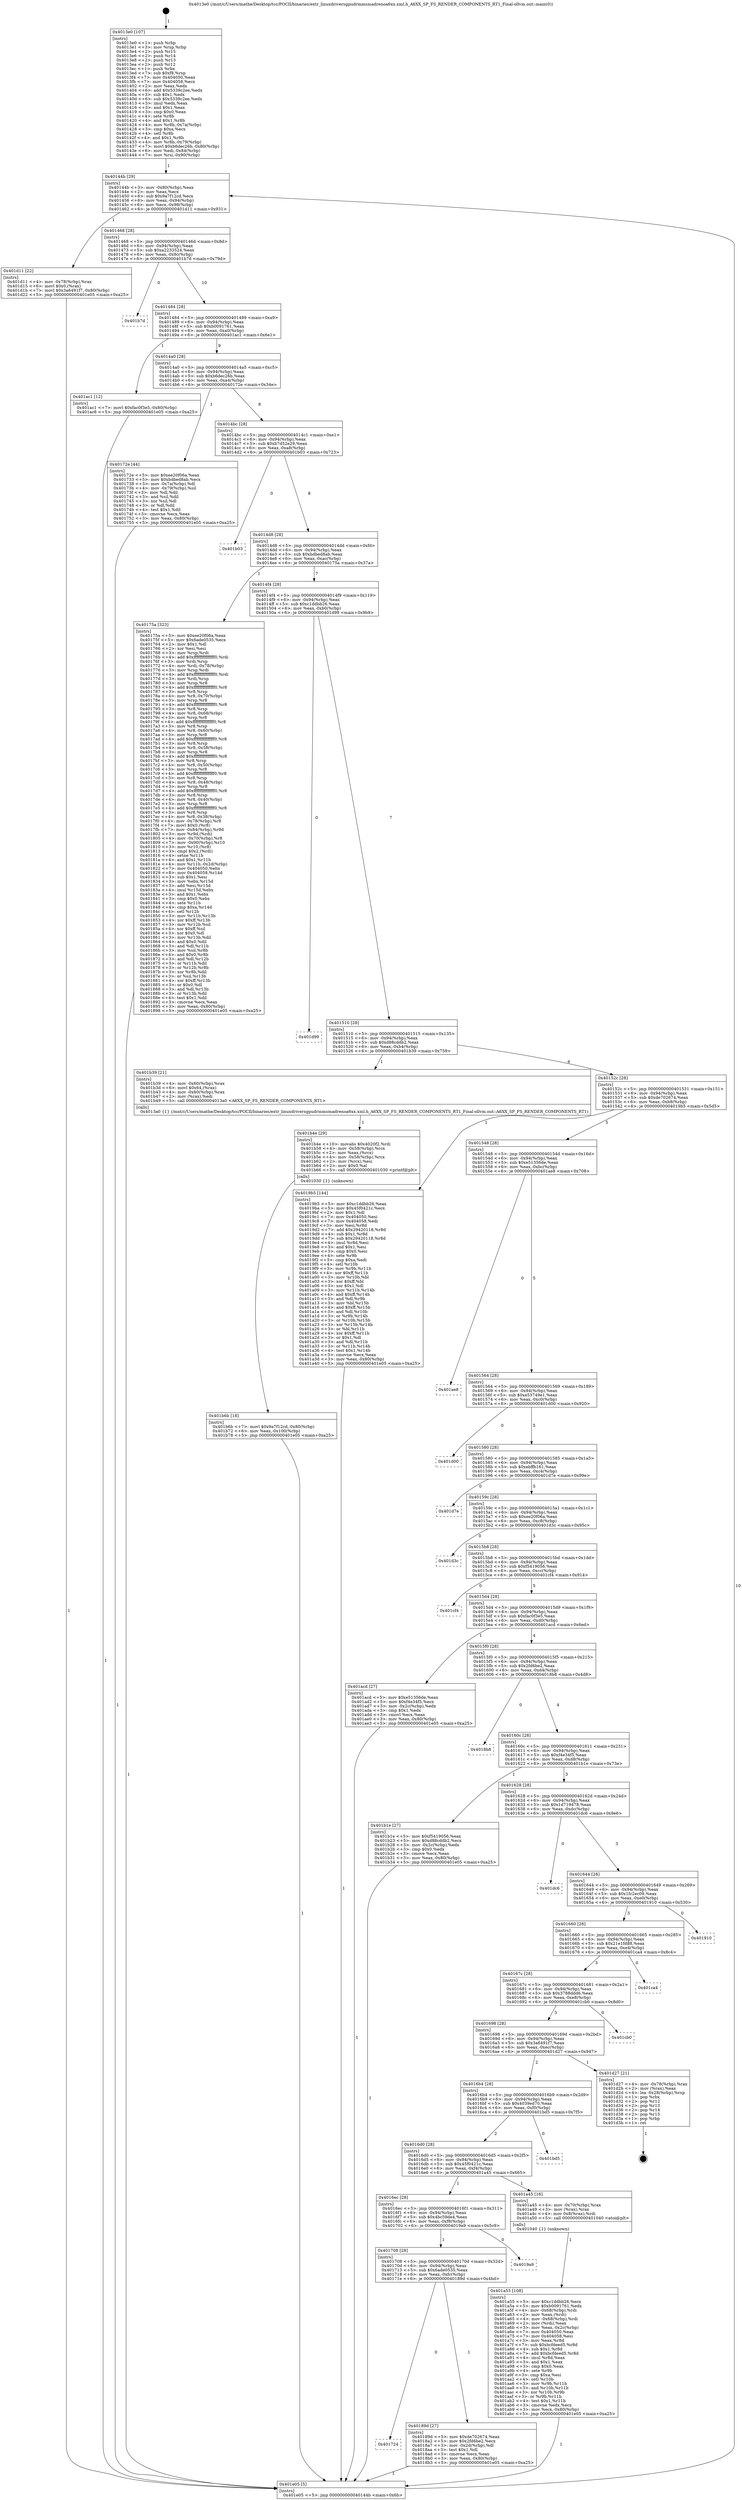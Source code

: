 digraph "0x4013e0" {
  label = "0x4013e0 (/mnt/c/Users/mathe/Desktop/tcc/POCII/binaries/extr_linuxdriversgpudrmmsmadrenoa6xx.xml.h_A6XX_SP_FS_RENDER_COMPONENTS_RT1_Final-ollvm.out::main(0))"
  labelloc = "t"
  node[shape=record]

  Entry [label="",width=0.3,height=0.3,shape=circle,fillcolor=black,style=filled]
  "0x40144b" [label="{
     0x40144b [29]\l
     | [instrs]\l
     &nbsp;&nbsp;0x40144b \<+3\>: mov -0x80(%rbp),%eax\l
     &nbsp;&nbsp;0x40144e \<+2\>: mov %eax,%ecx\l
     &nbsp;&nbsp;0x401450 \<+6\>: sub $0x9a7f12cd,%ecx\l
     &nbsp;&nbsp;0x401456 \<+6\>: mov %eax,-0x94(%rbp)\l
     &nbsp;&nbsp;0x40145c \<+6\>: mov %ecx,-0x98(%rbp)\l
     &nbsp;&nbsp;0x401462 \<+6\>: je 0000000000401d11 \<main+0x931\>\l
  }"]
  "0x401d11" [label="{
     0x401d11 [22]\l
     | [instrs]\l
     &nbsp;&nbsp;0x401d11 \<+4\>: mov -0x78(%rbp),%rax\l
     &nbsp;&nbsp;0x401d15 \<+6\>: movl $0x0,(%rax)\l
     &nbsp;&nbsp;0x401d1b \<+7\>: movl $0x3a6491f7,-0x80(%rbp)\l
     &nbsp;&nbsp;0x401d22 \<+5\>: jmp 0000000000401e05 \<main+0xa25\>\l
  }"]
  "0x401468" [label="{
     0x401468 [28]\l
     | [instrs]\l
     &nbsp;&nbsp;0x401468 \<+5\>: jmp 000000000040146d \<main+0x8d\>\l
     &nbsp;&nbsp;0x40146d \<+6\>: mov -0x94(%rbp),%eax\l
     &nbsp;&nbsp;0x401473 \<+5\>: sub $0xa2233524,%eax\l
     &nbsp;&nbsp;0x401478 \<+6\>: mov %eax,-0x9c(%rbp)\l
     &nbsp;&nbsp;0x40147e \<+6\>: je 0000000000401b7d \<main+0x79d\>\l
  }"]
  Exit [label="",width=0.3,height=0.3,shape=circle,fillcolor=black,style=filled,peripheries=2]
  "0x401b7d" [label="{
     0x401b7d\l
  }", style=dashed]
  "0x401484" [label="{
     0x401484 [28]\l
     | [instrs]\l
     &nbsp;&nbsp;0x401484 \<+5\>: jmp 0000000000401489 \<main+0xa9\>\l
     &nbsp;&nbsp;0x401489 \<+6\>: mov -0x94(%rbp),%eax\l
     &nbsp;&nbsp;0x40148f \<+5\>: sub $0xb0091761,%eax\l
     &nbsp;&nbsp;0x401494 \<+6\>: mov %eax,-0xa0(%rbp)\l
     &nbsp;&nbsp;0x40149a \<+6\>: je 0000000000401ac1 \<main+0x6e1\>\l
  }"]
  "0x401b6b" [label="{
     0x401b6b [18]\l
     | [instrs]\l
     &nbsp;&nbsp;0x401b6b \<+7\>: movl $0x9a7f12cd,-0x80(%rbp)\l
     &nbsp;&nbsp;0x401b72 \<+6\>: mov %eax,-0x100(%rbp)\l
     &nbsp;&nbsp;0x401b78 \<+5\>: jmp 0000000000401e05 \<main+0xa25\>\l
  }"]
  "0x401ac1" [label="{
     0x401ac1 [12]\l
     | [instrs]\l
     &nbsp;&nbsp;0x401ac1 \<+7\>: movl $0xfac0f3e5,-0x80(%rbp)\l
     &nbsp;&nbsp;0x401ac8 \<+5\>: jmp 0000000000401e05 \<main+0xa25\>\l
  }"]
  "0x4014a0" [label="{
     0x4014a0 [28]\l
     | [instrs]\l
     &nbsp;&nbsp;0x4014a0 \<+5\>: jmp 00000000004014a5 \<main+0xc5\>\l
     &nbsp;&nbsp;0x4014a5 \<+6\>: mov -0x94(%rbp),%eax\l
     &nbsp;&nbsp;0x4014ab \<+5\>: sub $0xb6dec26b,%eax\l
     &nbsp;&nbsp;0x4014b0 \<+6\>: mov %eax,-0xa4(%rbp)\l
     &nbsp;&nbsp;0x4014b6 \<+6\>: je 000000000040172e \<main+0x34e\>\l
  }"]
  "0x401b4e" [label="{
     0x401b4e [29]\l
     | [instrs]\l
     &nbsp;&nbsp;0x401b4e \<+10\>: movabs $0x4020f2,%rdi\l
     &nbsp;&nbsp;0x401b58 \<+4\>: mov -0x58(%rbp),%rcx\l
     &nbsp;&nbsp;0x401b5c \<+2\>: mov %eax,(%rcx)\l
     &nbsp;&nbsp;0x401b5e \<+4\>: mov -0x58(%rbp),%rcx\l
     &nbsp;&nbsp;0x401b62 \<+2\>: mov (%rcx),%esi\l
     &nbsp;&nbsp;0x401b64 \<+2\>: mov $0x0,%al\l
     &nbsp;&nbsp;0x401b66 \<+5\>: call 0000000000401030 \<printf@plt\>\l
     | [calls]\l
     &nbsp;&nbsp;0x401030 \{1\} (unknown)\l
  }"]
  "0x40172e" [label="{
     0x40172e [44]\l
     | [instrs]\l
     &nbsp;&nbsp;0x40172e \<+5\>: mov $0xee20f06a,%eax\l
     &nbsp;&nbsp;0x401733 \<+5\>: mov $0xbdbed8ab,%ecx\l
     &nbsp;&nbsp;0x401738 \<+3\>: mov -0x7a(%rbp),%dl\l
     &nbsp;&nbsp;0x40173b \<+4\>: mov -0x79(%rbp),%sil\l
     &nbsp;&nbsp;0x40173f \<+3\>: mov %dl,%dil\l
     &nbsp;&nbsp;0x401742 \<+3\>: and %sil,%dil\l
     &nbsp;&nbsp;0x401745 \<+3\>: xor %sil,%dl\l
     &nbsp;&nbsp;0x401748 \<+3\>: or %dl,%dil\l
     &nbsp;&nbsp;0x40174b \<+4\>: test $0x1,%dil\l
     &nbsp;&nbsp;0x40174f \<+3\>: cmovne %ecx,%eax\l
     &nbsp;&nbsp;0x401752 \<+3\>: mov %eax,-0x80(%rbp)\l
     &nbsp;&nbsp;0x401755 \<+5\>: jmp 0000000000401e05 \<main+0xa25\>\l
  }"]
  "0x4014bc" [label="{
     0x4014bc [28]\l
     | [instrs]\l
     &nbsp;&nbsp;0x4014bc \<+5\>: jmp 00000000004014c1 \<main+0xe1\>\l
     &nbsp;&nbsp;0x4014c1 \<+6\>: mov -0x94(%rbp),%eax\l
     &nbsp;&nbsp;0x4014c7 \<+5\>: sub $0xb7d52e29,%eax\l
     &nbsp;&nbsp;0x4014cc \<+6\>: mov %eax,-0xa8(%rbp)\l
     &nbsp;&nbsp;0x4014d2 \<+6\>: je 0000000000401b03 \<main+0x723\>\l
  }"]
  "0x401e05" [label="{
     0x401e05 [5]\l
     | [instrs]\l
     &nbsp;&nbsp;0x401e05 \<+5\>: jmp 000000000040144b \<main+0x6b\>\l
  }"]
  "0x4013e0" [label="{
     0x4013e0 [107]\l
     | [instrs]\l
     &nbsp;&nbsp;0x4013e0 \<+1\>: push %rbp\l
     &nbsp;&nbsp;0x4013e1 \<+3\>: mov %rsp,%rbp\l
     &nbsp;&nbsp;0x4013e4 \<+2\>: push %r15\l
     &nbsp;&nbsp;0x4013e6 \<+2\>: push %r14\l
     &nbsp;&nbsp;0x4013e8 \<+2\>: push %r13\l
     &nbsp;&nbsp;0x4013ea \<+2\>: push %r12\l
     &nbsp;&nbsp;0x4013ec \<+1\>: push %rbx\l
     &nbsp;&nbsp;0x4013ed \<+7\>: sub $0xf8,%rsp\l
     &nbsp;&nbsp;0x4013f4 \<+7\>: mov 0x404050,%eax\l
     &nbsp;&nbsp;0x4013fb \<+7\>: mov 0x404058,%ecx\l
     &nbsp;&nbsp;0x401402 \<+2\>: mov %eax,%edx\l
     &nbsp;&nbsp;0x401404 \<+6\>: add $0x5339c2ee,%edx\l
     &nbsp;&nbsp;0x40140a \<+3\>: sub $0x1,%edx\l
     &nbsp;&nbsp;0x40140d \<+6\>: sub $0x5339c2ee,%edx\l
     &nbsp;&nbsp;0x401413 \<+3\>: imul %edx,%eax\l
     &nbsp;&nbsp;0x401416 \<+3\>: and $0x1,%eax\l
     &nbsp;&nbsp;0x401419 \<+3\>: cmp $0x0,%eax\l
     &nbsp;&nbsp;0x40141c \<+4\>: sete %r8b\l
     &nbsp;&nbsp;0x401420 \<+4\>: and $0x1,%r8b\l
     &nbsp;&nbsp;0x401424 \<+4\>: mov %r8b,-0x7a(%rbp)\l
     &nbsp;&nbsp;0x401428 \<+3\>: cmp $0xa,%ecx\l
     &nbsp;&nbsp;0x40142b \<+4\>: setl %r8b\l
     &nbsp;&nbsp;0x40142f \<+4\>: and $0x1,%r8b\l
     &nbsp;&nbsp;0x401433 \<+4\>: mov %r8b,-0x79(%rbp)\l
     &nbsp;&nbsp;0x401437 \<+7\>: movl $0xb6dec26b,-0x80(%rbp)\l
     &nbsp;&nbsp;0x40143e \<+6\>: mov %edi,-0x84(%rbp)\l
     &nbsp;&nbsp;0x401444 \<+7\>: mov %rsi,-0x90(%rbp)\l
  }"]
  "0x401a55" [label="{
     0x401a55 [108]\l
     | [instrs]\l
     &nbsp;&nbsp;0x401a55 \<+5\>: mov $0xc1ddbb26,%ecx\l
     &nbsp;&nbsp;0x401a5a \<+5\>: mov $0xb0091761,%edx\l
     &nbsp;&nbsp;0x401a5f \<+4\>: mov -0x68(%rbp),%rdi\l
     &nbsp;&nbsp;0x401a63 \<+2\>: mov %eax,(%rdi)\l
     &nbsp;&nbsp;0x401a65 \<+4\>: mov -0x68(%rbp),%rdi\l
     &nbsp;&nbsp;0x401a69 \<+2\>: mov (%rdi),%eax\l
     &nbsp;&nbsp;0x401a6b \<+3\>: mov %eax,-0x2c(%rbp)\l
     &nbsp;&nbsp;0x401a6e \<+7\>: mov 0x404050,%eax\l
     &nbsp;&nbsp;0x401a75 \<+7\>: mov 0x404058,%esi\l
     &nbsp;&nbsp;0x401a7c \<+3\>: mov %eax,%r8d\l
     &nbsp;&nbsp;0x401a7f \<+7\>: sub $0xbcfdeed5,%r8d\l
     &nbsp;&nbsp;0x401a86 \<+4\>: sub $0x1,%r8d\l
     &nbsp;&nbsp;0x401a8a \<+7\>: add $0xbcfdeed5,%r8d\l
     &nbsp;&nbsp;0x401a91 \<+4\>: imul %r8d,%eax\l
     &nbsp;&nbsp;0x401a95 \<+3\>: and $0x1,%eax\l
     &nbsp;&nbsp;0x401a98 \<+3\>: cmp $0x0,%eax\l
     &nbsp;&nbsp;0x401a9b \<+4\>: sete %r9b\l
     &nbsp;&nbsp;0x401a9f \<+3\>: cmp $0xa,%esi\l
     &nbsp;&nbsp;0x401aa2 \<+4\>: setl %r10b\l
     &nbsp;&nbsp;0x401aa6 \<+3\>: mov %r9b,%r11b\l
     &nbsp;&nbsp;0x401aa9 \<+3\>: and %r10b,%r11b\l
     &nbsp;&nbsp;0x401aac \<+3\>: xor %r10b,%r9b\l
     &nbsp;&nbsp;0x401aaf \<+3\>: or %r9b,%r11b\l
     &nbsp;&nbsp;0x401ab2 \<+4\>: test $0x1,%r11b\l
     &nbsp;&nbsp;0x401ab6 \<+3\>: cmovne %edx,%ecx\l
     &nbsp;&nbsp;0x401ab9 \<+3\>: mov %ecx,-0x80(%rbp)\l
     &nbsp;&nbsp;0x401abc \<+5\>: jmp 0000000000401e05 \<main+0xa25\>\l
  }"]
  "0x401b03" [label="{
     0x401b03\l
  }", style=dashed]
  "0x4014d8" [label="{
     0x4014d8 [28]\l
     | [instrs]\l
     &nbsp;&nbsp;0x4014d8 \<+5\>: jmp 00000000004014dd \<main+0xfd\>\l
     &nbsp;&nbsp;0x4014dd \<+6\>: mov -0x94(%rbp),%eax\l
     &nbsp;&nbsp;0x4014e3 \<+5\>: sub $0xbdbed8ab,%eax\l
     &nbsp;&nbsp;0x4014e8 \<+6\>: mov %eax,-0xac(%rbp)\l
     &nbsp;&nbsp;0x4014ee \<+6\>: je 000000000040175a \<main+0x37a\>\l
  }"]
  "0x401724" [label="{
     0x401724\l
  }", style=dashed]
  "0x40175a" [label="{
     0x40175a [323]\l
     | [instrs]\l
     &nbsp;&nbsp;0x40175a \<+5\>: mov $0xee20f06a,%eax\l
     &nbsp;&nbsp;0x40175f \<+5\>: mov $0x6ade0535,%ecx\l
     &nbsp;&nbsp;0x401764 \<+2\>: mov $0x1,%dl\l
     &nbsp;&nbsp;0x401766 \<+2\>: xor %esi,%esi\l
     &nbsp;&nbsp;0x401768 \<+3\>: mov %rsp,%rdi\l
     &nbsp;&nbsp;0x40176b \<+4\>: add $0xfffffffffffffff0,%rdi\l
     &nbsp;&nbsp;0x40176f \<+3\>: mov %rdi,%rsp\l
     &nbsp;&nbsp;0x401772 \<+4\>: mov %rdi,-0x78(%rbp)\l
     &nbsp;&nbsp;0x401776 \<+3\>: mov %rsp,%rdi\l
     &nbsp;&nbsp;0x401779 \<+4\>: add $0xfffffffffffffff0,%rdi\l
     &nbsp;&nbsp;0x40177d \<+3\>: mov %rdi,%rsp\l
     &nbsp;&nbsp;0x401780 \<+3\>: mov %rsp,%r8\l
     &nbsp;&nbsp;0x401783 \<+4\>: add $0xfffffffffffffff0,%r8\l
     &nbsp;&nbsp;0x401787 \<+3\>: mov %r8,%rsp\l
     &nbsp;&nbsp;0x40178a \<+4\>: mov %r8,-0x70(%rbp)\l
     &nbsp;&nbsp;0x40178e \<+3\>: mov %rsp,%r8\l
     &nbsp;&nbsp;0x401791 \<+4\>: add $0xfffffffffffffff0,%r8\l
     &nbsp;&nbsp;0x401795 \<+3\>: mov %r8,%rsp\l
     &nbsp;&nbsp;0x401798 \<+4\>: mov %r8,-0x68(%rbp)\l
     &nbsp;&nbsp;0x40179c \<+3\>: mov %rsp,%r8\l
     &nbsp;&nbsp;0x40179f \<+4\>: add $0xfffffffffffffff0,%r8\l
     &nbsp;&nbsp;0x4017a3 \<+3\>: mov %r8,%rsp\l
     &nbsp;&nbsp;0x4017a6 \<+4\>: mov %r8,-0x60(%rbp)\l
     &nbsp;&nbsp;0x4017aa \<+3\>: mov %rsp,%r8\l
     &nbsp;&nbsp;0x4017ad \<+4\>: add $0xfffffffffffffff0,%r8\l
     &nbsp;&nbsp;0x4017b1 \<+3\>: mov %r8,%rsp\l
     &nbsp;&nbsp;0x4017b4 \<+4\>: mov %r8,-0x58(%rbp)\l
     &nbsp;&nbsp;0x4017b8 \<+3\>: mov %rsp,%r8\l
     &nbsp;&nbsp;0x4017bb \<+4\>: add $0xfffffffffffffff0,%r8\l
     &nbsp;&nbsp;0x4017bf \<+3\>: mov %r8,%rsp\l
     &nbsp;&nbsp;0x4017c2 \<+4\>: mov %r8,-0x50(%rbp)\l
     &nbsp;&nbsp;0x4017c6 \<+3\>: mov %rsp,%r8\l
     &nbsp;&nbsp;0x4017c9 \<+4\>: add $0xfffffffffffffff0,%r8\l
     &nbsp;&nbsp;0x4017cd \<+3\>: mov %r8,%rsp\l
     &nbsp;&nbsp;0x4017d0 \<+4\>: mov %r8,-0x48(%rbp)\l
     &nbsp;&nbsp;0x4017d4 \<+3\>: mov %rsp,%r8\l
     &nbsp;&nbsp;0x4017d7 \<+4\>: add $0xfffffffffffffff0,%r8\l
     &nbsp;&nbsp;0x4017db \<+3\>: mov %r8,%rsp\l
     &nbsp;&nbsp;0x4017de \<+4\>: mov %r8,-0x40(%rbp)\l
     &nbsp;&nbsp;0x4017e2 \<+3\>: mov %rsp,%r8\l
     &nbsp;&nbsp;0x4017e5 \<+4\>: add $0xfffffffffffffff0,%r8\l
     &nbsp;&nbsp;0x4017e9 \<+3\>: mov %r8,%rsp\l
     &nbsp;&nbsp;0x4017ec \<+4\>: mov %r8,-0x38(%rbp)\l
     &nbsp;&nbsp;0x4017f0 \<+4\>: mov -0x78(%rbp),%r8\l
     &nbsp;&nbsp;0x4017f4 \<+7\>: movl $0x0,(%r8)\l
     &nbsp;&nbsp;0x4017fb \<+7\>: mov -0x84(%rbp),%r9d\l
     &nbsp;&nbsp;0x401802 \<+3\>: mov %r9d,(%rdi)\l
     &nbsp;&nbsp;0x401805 \<+4\>: mov -0x70(%rbp),%r8\l
     &nbsp;&nbsp;0x401809 \<+7\>: mov -0x90(%rbp),%r10\l
     &nbsp;&nbsp;0x401810 \<+3\>: mov %r10,(%r8)\l
     &nbsp;&nbsp;0x401813 \<+3\>: cmpl $0x2,(%rdi)\l
     &nbsp;&nbsp;0x401816 \<+4\>: setne %r11b\l
     &nbsp;&nbsp;0x40181a \<+4\>: and $0x1,%r11b\l
     &nbsp;&nbsp;0x40181e \<+4\>: mov %r11b,-0x2d(%rbp)\l
     &nbsp;&nbsp;0x401822 \<+7\>: mov 0x404050,%ebx\l
     &nbsp;&nbsp;0x401829 \<+8\>: mov 0x404058,%r14d\l
     &nbsp;&nbsp;0x401831 \<+3\>: sub $0x1,%esi\l
     &nbsp;&nbsp;0x401834 \<+3\>: mov %ebx,%r15d\l
     &nbsp;&nbsp;0x401837 \<+3\>: add %esi,%r15d\l
     &nbsp;&nbsp;0x40183a \<+4\>: imul %r15d,%ebx\l
     &nbsp;&nbsp;0x40183e \<+3\>: and $0x1,%ebx\l
     &nbsp;&nbsp;0x401841 \<+3\>: cmp $0x0,%ebx\l
     &nbsp;&nbsp;0x401844 \<+4\>: sete %r11b\l
     &nbsp;&nbsp;0x401848 \<+4\>: cmp $0xa,%r14d\l
     &nbsp;&nbsp;0x40184c \<+4\>: setl %r12b\l
     &nbsp;&nbsp;0x401850 \<+3\>: mov %r11b,%r13b\l
     &nbsp;&nbsp;0x401853 \<+4\>: xor $0xff,%r13b\l
     &nbsp;&nbsp;0x401857 \<+3\>: mov %r12b,%sil\l
     &nbsp;&nbsp;0x40185a \<+4\>: xor $0xff,%sil\l
     &nbsp;&nbsp;0x40185e \<+3\>: xor $0x0,%dl\l
     &nbsp;&nbsp;0x401861 \<+3\>: mov %r13b,%dil\l
     &nbsp;&nbsp;0x401864 \<+4\>: and $0x0,%dil\l
     &nbsp;&nbsp;0x401868 \<+3\>: and %dl,%r11b\l
     &nbsp;&nbsp;0x40186b \<+3\>: mov %sil,%r8b\l
     &nbsp;&nbsp;0x40186e \<+4\>: and $0x0,%r8b\l
     &nbsp;&nbsp;0x401872 \<+3\>: and %dl,%r12b\l
     &nbsp;&nbsp;0x401875 \<+3\>: or %r11b,%dil\l
     &nbsp;&nbsp;0x401878 \<+3\>: or %r12b,%r8b\l
     &nbsp;&nbsp;0x40187b \<+3\>: xor %r8b,%dil\l
     &nbsp;&nbsp;0x40187e \<+3\>: or %sil,%r13b\l
     &nbsp;&nbsp;0x401881 \<+4\>: xor $0xff,%r13b\l
     &nbsp;&nbsp;0x401885 \<+3\>: or $0x0,%dl\l
     &nbsp;&nbsp;0x401888 \<+3\>: and %dl,%r13b\l
     &nbsp;&nbsp;0x40188b \<+3\>: or %r13b,%dil\l
     &nbsp;&nbsp;0x40188e \<+4\>: test $0x1,%dil\l
     &nbsp;&nbsp;0x401892 \<+3\>: cmovne %ecx,%eax\l
     &nbsp;&nbsp;0x401895 \<+3\>: mov %eax,-0x80(%rbp)\l
     &nbsp;&nbsp;0x401898 \<+5\>: jmp 0000000000401e05 \<main+0xa25\>\l
  }"]
  "0x4014f4" [label="{
     0x4014f4 [28]\l
     | [instrs]\l
     &nbsp;&nbsp;0x4014f4 \<+5\>: jmp 00000000004014f9 \<main+0x119\>\l
     &nbsp;&nbsp;0x4014f9 \<+6\>: mov -0x94(%rbp),%eax\l
     &nbsp;&nbsp;0x4014ff \<+5\>: sub $0xc1ddbb26,%eax\l
     &nbsp;&nbsp;0x401504 \<+6\>: mov %eax,-0xb0(%rbp)\l
     &nbsp;&nbsp;0x40150a \<+6\>: je 0000000000401d99 \<main+0x9b9\>\l
  }"]
  "0x40189d" [label="{
     0x40189d [27]\l
     | [instrs]\l
     &nbsp;&nbsp;0x40189d \<+5\>: mov $0xde702674,%eax\l
     &nbsp;&nbsp;0x4018a2 \<+5\>: mov $0x2fd6be2,%ecx\l
     &nbsp;&nbsp;0x4018a7 \<+3\>: mov -0x2d(%rbp),%dl\l
     &nbsp;&nbsp;0x4018aa \<+3\>: test $0x1,%dl\l
     &nbsp;&nbsp;0x4018ad \<+3\>: cmovne %ecx,%eax\l
     &nbsp;&nbsp;0x4018b0 \<+3\>: mov %eax,-0x80(%rbp)\l
     &nbsp;&nbsp;0x4018b3 \<+5\>: jmp 0000000000401e05 \<main+0xa25\>\l
  }"]
  "0x401708" [label="{
     0x401708 [28]\l
     | [instrs]\l
     &nbsp;&nbsp;0x401708 \<+5\>: jmp 000000000040170d \<main+0x32d\>\l
     &nbsp;&nbsp;0x40170d \<+6\>: mov -0x94(%rbp),%eax\l
     &nbsp;&nbsp;0x401713 \<+5\>: sub $0x6ade0535,%eax\l
     &nbsp;&nbsp;0x401718 \<+6\>: mov %eax,-0xfc(%rbp)\l
     &nbsp;&nbsp;0x40171e \<+6\>: je 000000000040189d \<main+0x4bd\>\l
  }"]
  "0x401d99" [label="{
     0x401d99\l
  }", style=dashed]
  "0x401510" [label="{
     0x401510 [28]\l
     | [instrs]\l
     &nbsp;&nbsp;0x401510 \<+5\>: jmp 0000000000401515 \<main+0x135\>\l
     &nbsp;&nbsp;0x401515 \<+6\>: mov -0x94(%rbp),%eax\l
     &nbsp;&nbsp;0x40151b \<+5\>: sub $0xd88cddb2,%eax\l
     &nbsp;&nbsp;0x401520 \<+6\>: mov %eax,-0xb4(%rbp)\l
     &nbsp;&nbsp;0x401526 \<+6\>: je 0000000000401b39 \<main+0x759\>\l
  }"]
  "0x4019a9" [label="{
     0x4019a9\l
  }", style=dashed]
  "0x401b39" [label="{
     0x401b39 [21]\l
     | [instrs]\l
     &nbsp;&nbsp;0x401b39 \<+4\>: mov -0x60(%rbp),%rax\l
     &nbsp;&nbsp;0x401b3d \<+6\>: movl $0x64,(%rax)\l
     &nbsp;&nbsp;0x401b43 \<+4\>: mov -0x60(%rbp),%rax\l
     &nbsp;&nbsp;0x401b47 \<+2\>: mov (%rax),%edi\l
     &nbsp;&nbsp;0x401b49 \<+5\>: call 00000000004013a0 \<A6XX_SP_FS_RENDER_COMPONENTS_RT1\>\l
     | [calls]\l
     &nbsp;&nbsp;0x4013a0 \{1\} (/mnt/c/Users/mathe/Desktop/tcc/POCII/binaries/extr_linuxdriversgpudrmmsmadrenoa6xx.xml.h_A6XX_SP_FS_RENDER_COMPONENTS_RT1_Final-ollvm.out::A6XX_SP_FS_RENDER_COMPONENTS_RT1)\l
  }"]
  "0x40152c" [label="{
     0x40152c [28]\l
     | [instrs]\l
     &nbsp;&nbsp;0x40152c \<+5\>: jmp 0000000000401531 \<main+0x151\>\l
     &nbsp;&nbsp;0x401531 \<+6\>: mov -0x94(%rbp),%eax\l
     &nbsp;&nbsp;0x401537 \<+5\>: sub $0xde702674,%eax\l
     &nbsp;&nbsp;0x40153c \<+6\>: mov %eax,-0xb8(%rbp)\l
     &nbsp;&nbsp;0x401542 \<+6\>: je 00000000004019b5 \<main+0x5d5\>\l
  }"]
  "0x4016ec" [label="{
     0x4016ec [28]\l
     | [instrs]\l
     &nbsp;&nbsp;0x4016ec \<+5\>: jmp 00000000004016f1 \<main+0x311\>\l
     &nbsp;&nbsp;0x4016f1 \<+6\>: mov -0x94(%rbp),%eax\l
     &nbsp;&nbsp;0x4016f7 \<+5\>: sub $0x4bc59de4,%eax\l
     &nbsp;&nbsp;0x4016fc \<+6\>: mov %eax,-0xf8(%rbp)\l
     &nbsp;&nbsp;0x401702 \<+6\>: je 00000000004019a9 \<main+0x5c9\>\l
  }"]
  "0x4019b5" [label="{
     0x4019b5 [144]\l
     | [instrs]\l
     &nbsp;&nbsp;0x4019b5 \<+5\>: mov $0xc1ddbb26,%eax\l
     &nbsp;&nbsp;0x4019ba \<+5\>: mov $0x45f0421c,%ecx\l
     &nbsp;&nbsp;0x4019bf \<+2\>: mov $0x1,%dl\l
     &nbsp;&nbsp;0x4019c1 \<+7\>: mov 0x404050,%esi\l
     &nbsp;&nbsp;0x4019c8 \<+7\>: mov 0x404058,%edi\l
     &nbsp;&nbsp;0x4019cf \<+3\>: mov %esi,%r8d\l
     &nbsp;&nbsp;0x4019d2 \<+7\>: add $0x29420118,%r8d\l
     &nbsp;&nbsp;0x4019d9 \<+4\>: sub $0x1,%r8d\l
     &nbsp;&nbsp;0x4019dd \<+7\>: sub $0x29420118,%r8d\l
     &nbsp;&nbsp;0x4019e4 \<+4\>: imul %r8d,%esi\l
     &nbsp;&nbsp;0x4019e8 \<+3\>: and $0x1,%esi\l
     &nbsp;&nbsp;0x4019eb \<+3\>: cmp $0x0,%esi\l
     &nbsp;&nbsp;0x4019ee \<+4\>: sete %r9b\l
     &nbsp;&nbsp;0x4019f2 \<+3\>: cmp $0xa,%edi\l
     &nbsp;&nbsp;0x4019f5 \<+4\>: setl %r10b\l
     &nbsp;&nbsp;0x4019f9 \<+3\>: mov %r9b,%r11b\l
     &nbsp;&nbsp;0x4019fc \<+4\>: xor $0xff,%r11b\l
     &nbsp;&nbsp;0x401a00 \<+3\>: mov %r10b,%bl\l
     &nbsp;&nbsp;0x401a03 \<+3\>: xor $0xff,%bl\l
     &nbsp;&nbsp;0x401a06 \<+3\>: xor $0x1,%dl\l
     &nbsp;&nbsp;0x401a09 \<+3\>: mov %r11b,%r14b\l
     &nbsp;&nbsp;0x401a0c \<+4\>: and $0xff,%r14b\l
     &nbsp;&nbsp;0x401a10 \<+3\>: and %dl,%r9b\l
     &nbsp;&nbsp;0x401a13 \<+3\>: mov %bl,%r15b\l
     &nbsp;&nbsp;0x401a16 \<+4\>: and $0xff,%r15b\l
     &nbsp;&nbsp;0x401a1a \<+3\>: and %dl,%r10b\l
     &nbsp;&nbsp;0x401a1d \<+3\>: or %r9b,%r14b\l
     &nbsp;&nbsp;0x401a20 \<+3\>: or %r10b,%r15b\l
     &nbsp;&nbsp;0x401a23 \<+3\>: xor %r15b,%r14b\l
     &nbsp;&nbsp;0x401a26 \<+3\>: or %bl,%r11b\l
     &nbsp;&nbsp;0x401a29 \<+4\>: xor $0xff,%r11b\l
     &nbsp;&nbsp;0x401a2d \<+3\>: or $0x1,%dl\l
     &nbsp;&nbsp;0x401a30 \<+3\>: and %dl,%r11b\l
     &nbsp;&nbsp;0x401a33 \<+3\>: or %r11b,%r14b\l
     &nbsp;&nbsp;0x401a36 \<+4\>: test $0x1,%r14b\l
     &nbsp;&nbsp;0x401a3a \<+3\>: cmovne %ecx,%eax\l
     &nbsp;&nbsp;0x401a3d \<+3\>: mov %eax,-0x80(%rbp)\l
     &nbsp;&nbsp;0x401a40 \<+5\>: jmp 0000000000401e05 \<main+0xa25\>\l
  }"]
  "0x401548" [label="{
     0x401548 [28]\l
     | [instrs]\l
     &nbsp;&nbsp;0x401548 \<+5\>: jmp 000000000040154d \<main+0x16d\>\l
     &nbsp;&nbsp;0x40154d \<+6\>: mov -0x94(%rbp),%eax\l
     &nbsp;&nbsp;0x401553 \<+5\>: sub $0xe51356de,%eax\l
     &nbsp;&nbsp;0x401558 \<+6\>: mov %eax,-0xbc(%rbp)\l
     &nbsp;&nbsp;0x40155e \<+6\>: je 0000000000401ae8 \<main+0x708\>\l
  }"]
  "0x401a45" [label="{
     0x401a45 [16]\l
     | [instrs]\l
     &nbsp;&nbsp;0x401a45 \<+4\>: mov -0x70(%rbp),%rax\l
     &nbsp;&nbsp;0x401a49 \<+3\>: mov (%rax),%rax\l
     &nbsp;&nbsp;0x401a4c \<+4\>: mov 0x8(%rax),%rdi\l
     &nbsp;&nbsp;0x401a50 \<+5\>: call 0000000000401040 \<atoi@plt\>\l
     | [calls]\l
     &nbsp;&nbsp;0x401040 \{1\} (unknown)\l
  }"]
  "0x401ae8" [label="{
     0x401ae8\l
  }", style=dashed]
  "0x401564" [label="{
     0x401564 [28]\l
     | [instrs]\l
     &nbsp;&nbsp;0x401564 \<+5\>: jmp 0000000000401569 \<main+0x189\>\l
     &nbsp;&nbsp;0x401569 \<+6\>: mov -0x94(%rbp),%eax\l
     &nbsp;&nbsp;0x40156f \<+5\>: sub $0xe53749e1,%eax\l
     &nbsp;&nbsp;0x401574 \<+6\>: mov %eax,-0xc0(%rbp)\l
     &nbsp;&nbsp;0x40157a \<+6\>: je 0000000000401d00 \<main+0x920\>\l
  }"]
  "0x4016d0" [label="{
     0x4016d0 [28]\l
     | [instrs]\l
     &nbsp;&nbsp;0x4016d0 \<+5\>: jmp 00000000004016d5 \<main+0x2f5\>\l
     &nbsp;&nbsp;0x4016d5 \<+6\>: mov -0x94(%rbp),%eax\l
     &nbsp;&nbsp;0x4016db \<+5\>: sub $0x45f0421c,%eax\l
     &nbsp;&nbsp;0x4016e0 \<+6\>: mov %eax,-0xf4(%rbp)\l
     &nbsp;&nbsp;0x4016e6 \<+6\>: je 0000000000401a45 \<main+0x665\>\l
  }"]
  "0x401d00" [label="{
     0x401d00\l
  }", style=dashed]
  "0x401580" [label="{
     0x401580 [28]\l
     | [instrs]\l
     &nbsp;&nbsp;0x401580 \<+5\>: jmp 0000000000401585 \<main+0x1a5\>\l
     &nbsp;&nbsp;0x401585 \<+6\>: mov -0x94(%rbp),%eax\l
     &nbsp;&nbsp;0x40158b \<+5\>: sub $0xebffb161,%eax\l
     &nbsp;&nbsp;0x401590 \<+6\>: mov %eax,-0xc4(%rbp)\l
     &nbsp;&nbsp;0x401596 \<+6\>: je 0000000000401d7e \<main+0x99e\>\l
  }"]
  "0x401bd5" [label="{
     0x401bd5\l
  }", style=dashed]
  "0x401d7e" [label="{
     0x401d7e\l
  }", style=dashed]
  "0x40159c" [label="{
     0x40159c [28]\l
     | [instrs]\l
     &nbsp;&nbsp;0x40159c \<+5\>: jmp 00000000004015a1 \<main+0x1c1\>\l
     &nbsp;&nbsp;0x4015a1 \<+6\>: mov -0x94(%rbp),%eax\l
     &nbsp;&nbsp;0x4015a7 \<+5\>: sub $0xee20f06a,%eax\l
     &nbsp;&nbsp;0x4015ac \<+6\>: mov %eax,-0xc8(%rbp)\l
     &nbsp;&nbsp;0x4015b2 \<+6\>: je 0000000000401d3c \<main+0x95c\>\l
  }"]
  "0x4016b4" [label="{
     0x4016b4 [28]\l
     | [instrs]\l
     &nbsp;&nbsp;0x4016b4 \<+5\>: jmp 00000000004016b9 \<main+0x2d9\>\l
     &nbsp;&nbsp;0x4016b9 \<+6\>: mov -0x94(%rbp),%eax\l
     &nbsp;&nbsp;0x4016bf \<+5\>: sub $0x4039ed70,%eax\l
     &nbsp;&nbsp;0x4016c4 \<+6\>: mov %eax,-0xf0(%rbp)\l
     &nbsp;&nbsp;0x4016ca \<+6\>: je 0000000000401bd5 \<main+0x7f5\>\l
  }"]
  "0x401d3c" [label="{
     0x401d3c\l
  }", style=dashed]
  "0x4015b8" [label="{
     0x4015b8 [28]\l
     | [instrs]\l
     &nbsp;&nbsp;0x4015b8 \<+5\>: jmp 00000000004015bd \<main+0x1dd\>\l
     &nbsp;&nbsp;0x4015bd \<+6\>: mov -0x94(%rbp),%eax\l
     &nbsp;&nbsp;0x4015c3 \<+5\>: sub $0xf5419056,%eax\l
     &nbsp;&nbsp;0x4015c8 \<+6\>: mov %eax,-0xcc(%rbp)\l
     &nbsp;&nbsp;0x4015ce \<+6\>: je 0000000000401cf4 \<main+0x914\>\l
  }"]
  "0x401d27" [label="{
     0x401d27 [21]\l
     | [instrs]\l
     &nbsp;&nbsp;0x401d27 \<+4\>: mov -0x78(%rbp),%rax\l
     &nbsp;&nbsp;0x401d2b \<+2\>: mov (%rax),%eax\l
     &nbsp;&nbsp;0x401d2d \<+4\>: lea -0x28(%rbp),%rsp\l
     &nbsp;&nbsp;0x401d31 \<+1\>: pop %rbx\l
     &nbsp;&nbsp;0x401d32 \<+2\>: pop %r12\l
     &nbsp;&nbsp;0x401d34 \<+2\>: pop %r13\l
     &nbsp;&nbsp;0x401d36 \<+2\>: pop %r14\l
     &nbsp;&nbsp;0x401d38 \<+2\>: pop %r15\l
     &nbsp;&nbsp;0x401d3a \<+1\>: pop %rbp\l
     &nbsp;&nbsp;0x401d3b \<+1\>: ret\l
  }"]
  "0x401cf4" [label="{
     0x401cf4\l
  }", style=dashed]
  "0x4015d4" [label="{
     0x4015d4 [28]\l
     | [instrs]\l
     &nbsp;&nbsp;0x4015d4 \<+5\>: jmp 00000000004015d9 \<main+0x1f9\>\l
     &nbsp;&nbsp;0x4015d9 \<+6\>: mov -0x94(%rbp),%eax\l
     &nbsp;&nbsp;0x4015df \<+5\>: sub $0xfac0f3e5,%eax\l
     &nbsp;&nbsp;0x4015e4 \<+6\>: mov %eax,-0xd0(%rbp)\l
     &nbsp;&nbsp;0x4015ea \<+6\>: je 0000000000401acd \<main+0x6ed\>\l
  }"]
  "0x401698" [label="{
     0x401698 [28]\l
     | [instrs]\l
     &nbsp;&nbsp;0x401698 \<+5\>: jmp 000000000040169d \<main+0x2bd\>\l
     &nbsp;&nbsp;0x40169d \<+6\>: mov -0x94(%rbp),%eax\l
     &nbsp;&nbsp;0x4016a3 \<+5\>: sub $0x3a6491f7,%eax\l
     &nbsp;&nbsp;0x4016a8 \<+6\>: mov %eax,-0xec(%rbp)\l
     &nbsp;&nbsp;0x4016ae \<+6\>: je 0000000000401d27 \<main+0x947\>\l
  }"]
  "0x401acd" [label="{
     0x401acd [27]\l
     | [instrs]\l
     &nbsp;&nbsp;0x401acd \<+5\>: mov $0xe51356de,%eax\l
     &nbsp;&nbsp;0x401ad2 \<+5\>: mov $0xf4e34f5,%ecx\l
     &nbsp;&nbsp;0x401ad7 \<+3\>: mov -0x2c(%rbp),%edx\l
     &nbsp;&nbsp;0x401ada \<+3\>: cmp $0x1,%edx\l
     &nbsp;&nbsp;0x401add \<+3\>: cmovl %ecx,%eax\l
     &nbsp;&nbsp;0x401ae0 \<+3\>: mov %eax,-0x80(%rbp)\l
     &nbsp;&nbsp;0x401ae3 \<+5\>: jmp 0000000000401e05 \<main+0xa25\>\l
  }"]
  "0x4015f0" [label="{
     0x4015f0 [28]\l
     | [instrs]\l
     &nbsp;&nbsp;0x4015f0 \<+5\>: jmp 00000000004015f5 \<main+0x215\>\l
     &nbsp;&nbsp;0x4015f5 \<+6\>: mov -0x94(%rbp),%eax\l
     &nbsp;&nbsp;0x4015fb \<+5\>: sub $0x2fd6be2,%eax\l
     &nbsp;&nbsp;0x401600 \<+6\>: mov %eax,-0xd4(%rbp)\l
     &nbsp;&nbsp;0x401606 \<+6\>: je 00000000004018b8 \<main+0x4d8\>\l
  }"]
  "0x401cb0" [label="{
     0x401cb0\l
  }", style=dashed]
  "0x4018b8" [label="{
     0x4018b8\l
  }", style=dashed]
  "0x40160c" [label="{
     0x40160c [28]\l
     | [instrs]\l
     &nbsp;&nbsp;0x40160c \<+5\>: jmp 0000000000401611 \<main+0x231\>\l
     &nbsp;&nbsp;0x401611 \<+6\>: mov -0x94(%rbp),%eax\l
     &nbsp;&nbsp;0x401617 \<+5\>: sub $0xf4e34f5,%eax\l
     &nbsp;&nbsp;0x40161c \<+6\>: mov %eax,-0xd8(%rbp)\l
     &nbsp;&nbsp;0x401622 \<+6\>: je 0000000000401b1e \<main+0x73e\>\l
  }"]
  "0x40167c" [label="{
     0x40167c [28]\l
     | [instrs]\l
     &nbsp;&nbsp;0x40167c \<+5\>: jmp 0000000000401681 \<main+0x2a1\>\l
     &nbsp;&nbsp;0x401681 \<+6\>: mov -0x94(%rbp),%eax\l
     &nbsp;&nbsp;0x401687 \<+5\>: sub $0x3788ddd6,%eax\l
     &nbsp;&nbsp;0x40168c \<+6\>: mov %eax,-0xe8(%rbp)\l
     &nbsp;&nbsp;0x401692 \<+6\>: je 0000000000401cb0 \<main+0x8d0\>\l
  }"]
  "0x401b1e" [label="{
     0x401b1e [27]\l
     | [instrs]\l
     &nbsp;&nbsp;0x401b1e \<+5\>: mov $0xf5419056,%eax\l
     &nbsp;&nbsp;0x401b23 \<+5\>: mov $0xd88cddb2,%ecx\l
     &nbsp;&nbsp;0x401b28 \<+3\>: mov -0x2c(%rbp),%edx\l
     &nbsp;&nbsp;0x401b2b \<+3\>: cmp $0x0,%edx\l
     &nbsp;&nbsp;0x401b2e \<+3\>: cmove %ecx,%eax\l
     &nbsp;&nbsp;0x401b31 \<+3\>: mov %eax,-0x80(%rbp)\l
     &nbsp;&nbsp;0x401b34 \<+5\>: jmp 0000000000401e05 \<main+0xa25\>\l
  }"]
  "0x401628" [label="{
     0x401628 [28]\l
     | [instrs]\l
     &nbsp;&nbsp;0x401628 \<+5\>: jmp 000000000040162d \<main+0x24d\>\l
     &nbsp;&nbsp;0x40162d \<+6\>: mov -0x94(%rbp),%eax\l
     &nbsp;&nbsp;0x401633 \<+5\>: sub $0x1d719478,%eax\l
     &nbsp;&nbsp;0x401638 \<+6\>: mov %eax,-0xdc(%rbp)\l
     &nbsp;&nbsp;0x40163e \<+6\>: je 0000000000401dc6 \<main+0x9e6\>\l
  }"]
  "0x401ca4" [label="{
     0x401ca4\l
  }", style=dashed]
  "0x401dc6" [label="{
     0x401dc6\l
  }", style=dashed]
  "0x401644" [label="{
     0x401644 [28]\l
     | [instrs]\l
     &nbsp;&nbsp;0x401644 \<+5\>: jmp 0000000000401649 \<main+0x269\>\l
     &nbsp;&nbsp;0x401649 \<+6\>: mov -0x94(%rbp),%eax\l
     &nbsp;&nbsp;0x40164f \<+5\>: sub $0x1fc2ec09,%eax\l
     &nbsp;&nbsp;0x401654 \<+6\>: mov %eax,-0xe0(%rbp)\l
     &nbsp;&nbsp;0x40165a \<+6\>: je 0000000000401910 \<main+0x530\>\l
  }"]
  "0x401660" [label="{
     0x401660 [28]\l
     | [instrs]\l
     &nbsp;&nbsp;0x401660 \<+5\>: jmp 0000000000401665 \<main+0x285\>\l
     &nbsp;&nbsp;0x401665 \<+6\>: mov -0x94(%rbp),%eax\l
     &nbsp;&nbsp;0x40166b \<+5\>: sub $0x21e1fd88,%eax\l
     &nbsp;&nbsp;0x401670 \<+6\>: mov %eax,-0xe4(%rbp)\l
     &nbsp;&nbsp;0x401676 \<+6\>: je 0000000000401ca4 \<main+0x8c4\>\l
  }"]
  "0x401910" [label="{
     0x401910\l
  }", style=dashed]
  Entry -> "0x4013e0" [label=" 1"]
  "0x40144b" -> "0x401d11" [label=" 1"]
  "0x40144b" -> "0x401468" [label=" 10"]
  "0x401d27" -> Exit [label=" 1"]
  "0x401468" -> "0x401b7d" [label=" 0"]
  "0x401468" -> "0x401484" [label=" 10"]
  "0x401d11" -> "0x401e05" [label=" 1"]
  "0x401484" -> "0x401ac1" [label=" 1"]
  "0x401484" -> "0x4014a0" [label=" 9"]
  "0x401b6b" -> "0x401e05" [label=" 1"]
  "0x4014a0" -> "0x40172e" [label=" 1"]
  "0x4014a0" -> "0x4014bc" [label=" 8"]
  "0x40172e" -> "0x401e05" [label=" 1"]
  "0x4013e0" -> "0x40144b" [label=" 1"]
  "0x401e05" -> "0x40144b" [label=" 10"]
  "0x401b4e" -> "0x401b6b" [label=" 1"]
  "0x4014bc" -> "0x401b03" [label=" 0"]
  "0x4014bc" -> "0x4014d8" [label=" 8"]
  "0x401b39" -> "0x401b4e" [label=" 1"]
  "0x4014d8" -> "0x40175a" [label=" 1"]
  "0x4014d8" -> "0x4014f4" [label=" 7"]
  "0x401b1e" -> "0x401e05" [label=" 1"]
  "0x40175a" -> "0x401e05" [label=" 1"]
  "0x401acd" -> "0x401e05" [label=" 1"]
  "0x4014f4" -> "0x401d99" [label=" 0"]
  "0x4014f4" -> "0x401510" [label=" 7"]
  "0x401a55" -> "0x401e05" [label=" 1"]
  "0x401510" -> "0x401b39" [label=" 1"]
  "0x401510" -> "0x40152c" [label=" 6"]
  "0x401a45" -> "0x401a55" [label=" 1"]
  "0x40152c" -> "0x4019b5" [label=" 1"]
  "0x40152c" -> "0x401548" [label=" 5"]
  "0x40189d" -> "0x401e05" [label=" 1"]
  "0x401548" -> "0x401ae8" [label=" 0"]
  "0x401548" -> "0x401564" [label=" 5"]
  "0x401708" -> "0x401724" [label=" 0"]
  "0x401564" -> "0x401d00" [label=" 0"]
  "0x401564" -> "0x401580" [label=" 5"]
  "0x401ac1" -> "0x401e05" [label=" 1"]
  "0x401580" -> "0x401d7e" [label=" 0"]
  "0x401580" -> "0x40159c" [label=" 5"]
  "0x4016ec" -> "0x401708" [label=" 1"]
  "0x40159c" -> "0x401d3c" [label=" 0"]
  "0x40159c" -> "0x4015b8" [label=" 5"]
  "0x4019b5" -> "0x401e05" [label=" 1"]
  "0x4015b8" -> "0x401cf4" [label=" 0"]
  "0x4015b8" -> "0x4015d4" [label=" 5"]
  "0x4016d0" -> "0x4016ec" [label=" 1"]
  "0x4015d4" -> "0x401acd" [label=" 1"]
  "0x4015d4" -> "0x4015f0" [label=" 4"]
  "0x401708" -> "0x40189d" [label=" 1"]
  "0x4015f0" -> "0x4018b8" [label=" 0"]
  "0x4015f0" -> "0x40160c" [label=" 4"]
  "0x4016b4" -> "0x4016d0" [label=" 2"]
  "0x40160c" -> "0x401b1e" [label=" 1"]
  "0x40160c" -> "0x401628" [label=" 3"]
  "0x4016ec" -> "0x4019a9" [label=" 0"]
  "0x401628" -> "0x401dc6" [label=" 0"]
  "0x401628" -> "0x401644" [label=" 3"]
  "0x401698" -> "0x4016b4" [label=" 2"]
  "0x401644" -> "0x401910" [label=" 0"]
  "0x401644" -> "0x401660" [label=" 3"]
  "0x401698" -> "0x401d27" [label=" 1"]
  "0x401660" -> "0x401ca4" [label=" 0"]
  "0x401660" -> "0x40167c" [label=" 3"]
  "0x4016b4" -> "0x401bd5" [label=" 0"]
  "0x40167c" -> "0x401cb0" [label=" 0"]
  "0x40167c" -> "0x401698" [label=" 3"]
  "0x4016d0" -> "0x401a45" [label=" 1"]
}
